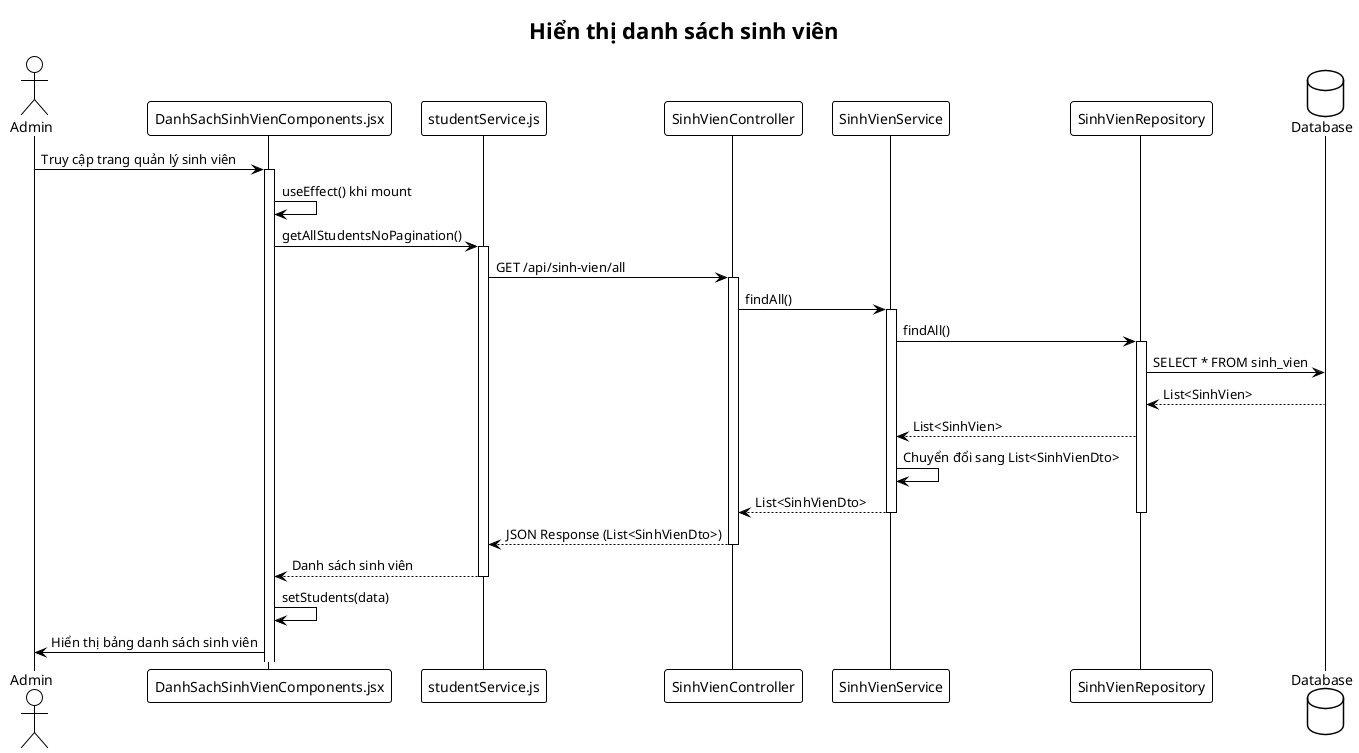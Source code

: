 @startuml
!theme plain
title Hiển thị danh sách sinh viên

actor "Admin" as admin
participant "DanhSachSinhVienComponents.jsx" as component
participant "studentService.js" as studentService
participant "SinhVienController" as controller
participant "SinhVienService" as service
participant "SinhVienRepository" as repository
database "Database" as db

admin -> component: Truy cập trang quản lý sinh viên
activate component
component -> component: useEffect() khi mount
component -> studentService: getAllStudentsNoPagination()
activate studentService
studentService -> controller: GET /api/sinh-vien/all
activate controller
controller -> service: findAll()
activate service
service -> repository: findAll()
activate repository
repository -> db: SELECT * FROM sinh_vien
repository <-- db: List<SinhVien>
repository --> service: List<SinhVien>
service -> service: Chuyển đổi sang List<SinhVienDto>
service --> controller: List<SinhVienDto>
deactivate repository
deactivate service
controller --> studentService: JSON Response (List<SinhVienDto>)
deactivate controller
studentService --> component: Danh sách sinh viên
deactivate studentService
component -> component: setStudents(data)
component -> admin: Hiển thị bảng danh sách sinh viên
@enduml